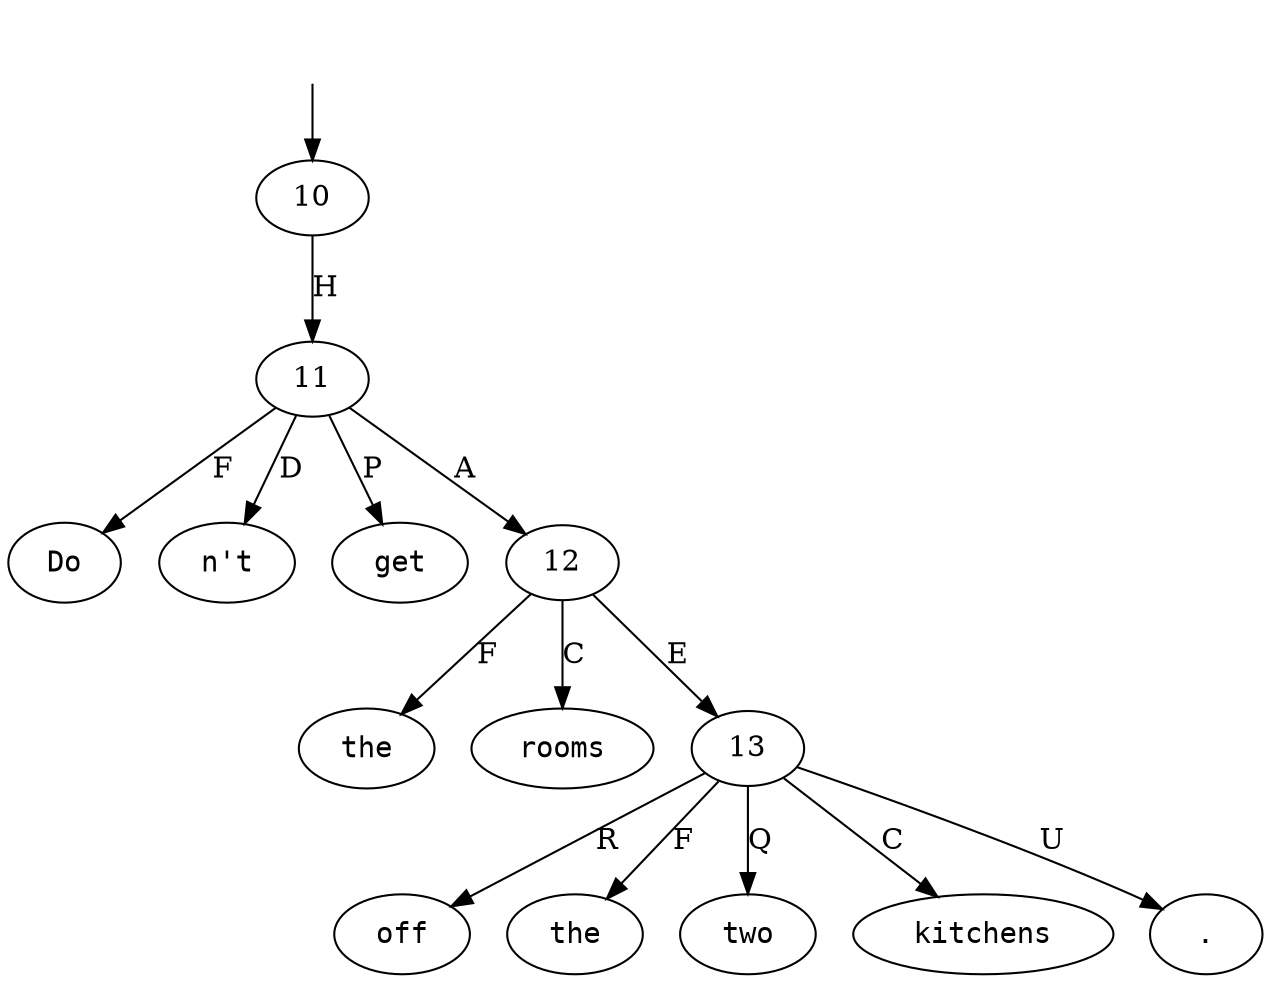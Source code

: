 digraph "363685-0031" {
  top [ style=invis ];
  top -> 10;
  0 [ shape=oval, label=<<table align="center" border="0" cellspacing="0"><tr><td colspan="2"><font face="Courier">Do</font></td></tr></table>> ];
  1 [ shape=oval, label=<<table align="center" border="0" cellspacing="0"><tr><td colspan="2"><font face="Courier">n&#x27;t</font></td></tr></table>> ];
  2 [ shape=oval, label=<<table align="center" border="0" cellspacing="0"><tr><td colspan="2"><font face="Courier">get</font></td></tr></table>> ];
  3 [ shape=oval, label=<<table align="center" border="0" cellspacing="0"><tr><td colspan="2"><font face="Courier">the</font></td></tr></table>> ];
  4 [ shape=oval, label=<<table align="center" border="0" cellspacing="0"><tr><td colspan="2"><font face="Courier">rooms</font></td></tr></table>> ];
  5 [ shape=oval, label=<<table align="center" border="0" cellspacing="0"><tr><td colspan="2"><font face="Courier">off</font></td></tr></table>> ];
  6 [ shape=oval, label=<<table align="center" border="0" cellspacing="0"><tr><td colspan="2"><font face="Courier">the</font></td></tr></table>> ];
  7 [ shape=oval, label=<<table align="center" border="0" cellspacing="0"><tr><td colspan="2"><font face="Courier">two</font></td></tr></table>> ];
  8 [ shape=oval, label=<<table align="center" border="0" cellspacing="0"><tr><td colspan="2"><font face="Courier">kitchens</font></td></tr></table>> ];
  9 [ shape=oval, label=<<table align="center" border="0" cellspacing="0"><tr><td colspan="2"><font face="Courier">.</font></td></tr></table>> ];
  10 -> 11 [ label="H" ];
  11 -> 0 [ label="F" ];
  11 -> 12 [ label="A" ];
  11 -> 2 [ label="P" ];
  11 -> 1 [ label="D" ];
  12 -> 4 [ label="C" ];
  12 -> 3 [ label="F" ];
  12 -> 13 [ label="E" ];
  13 -> 8 [ label="C" ];
  13 -> 7 [ label="Q" ];
  13 -> 9 [ label="U" ];
  13 -> 6 [ label="F" ];
  13 -> 5 [ label="R" ];
}

